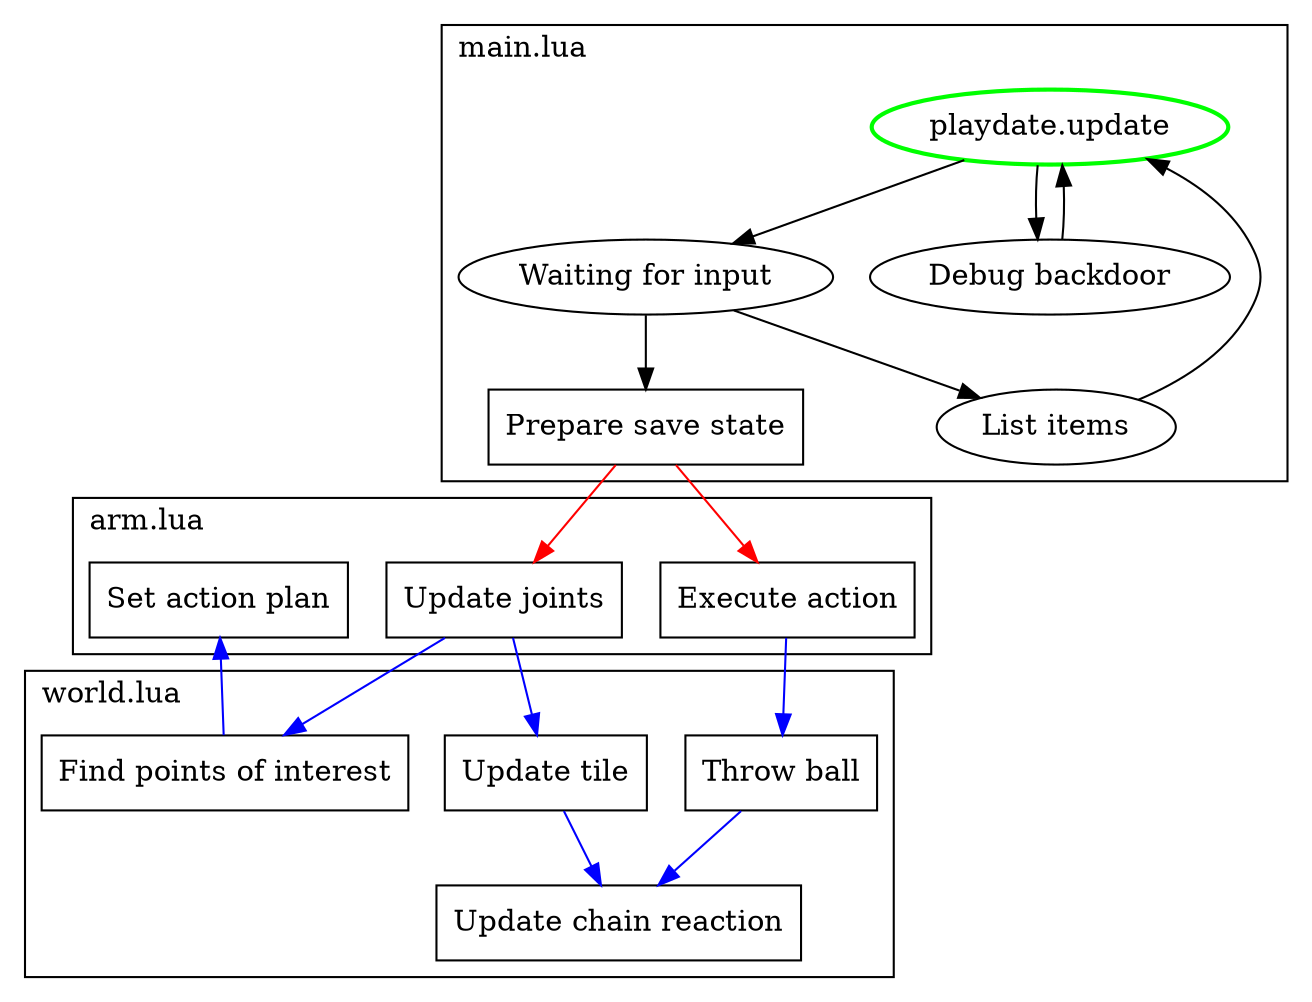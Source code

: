digraph G {
   tooltip = "Game states"

   subgraph cluster_0 {
      label = "main.lua"
      labeljust = l
      playdate_update [label="playdate.update", color=green, penwidth=2]
      main [label="Waiting for input"]
      items [label="List items"]
      backdoor [label="Debug backdoor"]
      prepare_save_state [shape=box, label="Prepare save state"]
   }

   subgraph cluster_1 {
      label = "arm.lua"
      labeljust = l
      update_joints [shape=box, label="Update joints"]
      execute_action [shape=box, label="Execute action"]
      set_action_from_poi_list [shape=box, label="Set action plan"]
   }

   subgraph cluster_2 {
      label = "world.lua"
      labeljust = l
      area_trigger [shape=box, label="Update tile"]
      throw_ball [shape=box, label="Throw ball"]
      update_chain_reaction [shape=box, label="Update chain reaction"]
      find_points_of_interest [shape=box, label="Find points of interest"]
   }

   playdate_update -> backdoor -> playdate_update
   main -> items -> playdate_update
   playdate_update -> main -> prepare_save_state
   prepare_save_state -> update_joints [color=red]
   prepare_save_state -> execute_action [color=red]

   update_joints -> area_trigger [color=blue]
   update_joints -> find_points_of_interest [color=blue]
   find_points_of_interest -> set_action_from_poi_list [color=blue]
   area_trigger -> update_chain_reaction [color=blue]
   throw_ball -> update_chain_reaction [color=blue]
   execute_action -> throw_ball [color=blue]
}
